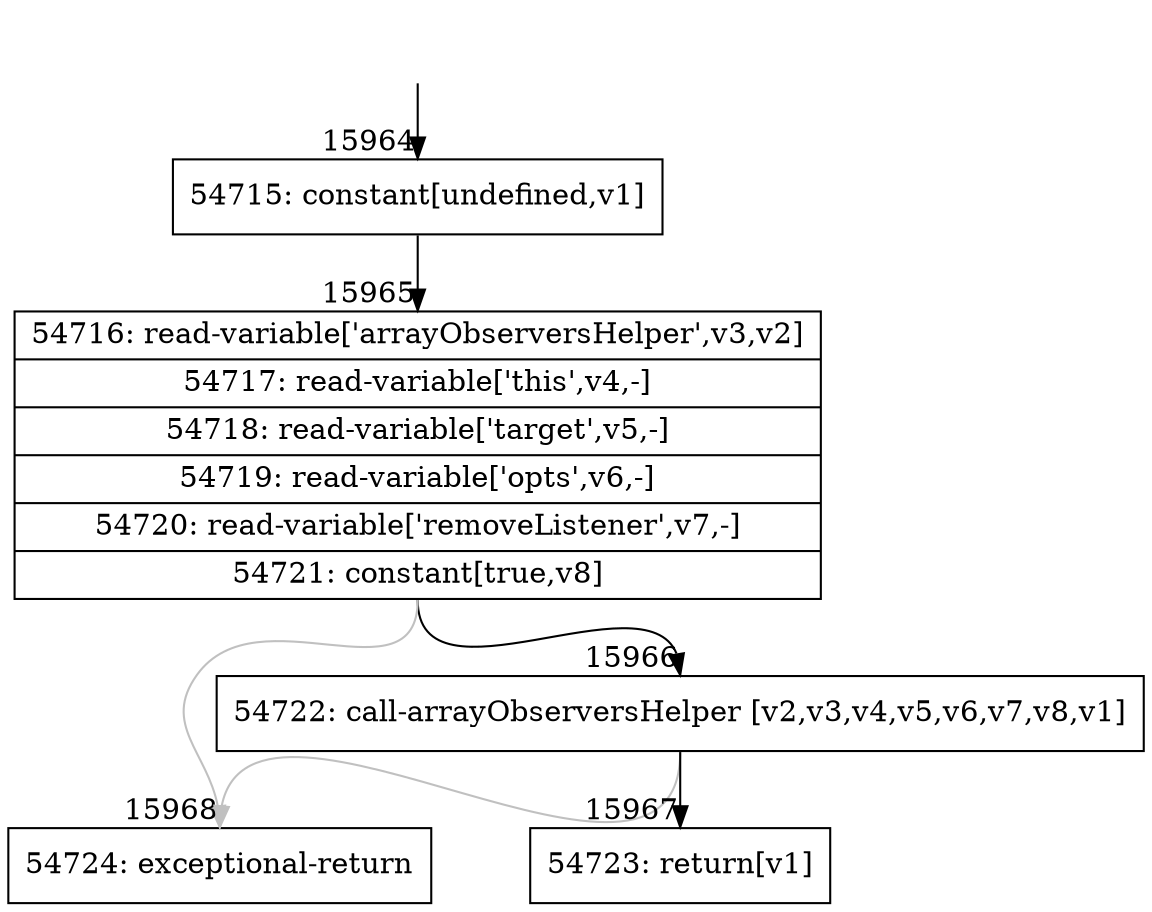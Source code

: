 digraph {
rankdir="TD"
BB_entry1358[shape=none,label=""];
BB_entry1358 -> BB15964 [tailport=s, headport=n, headlabel="    15964"]
BB15964 [shape=record label="{54715: constant[undefined,v1]}" ] 
BB15964 -> BB15965 [tailport=s, headport=n, headlabel="      15965"]
BB15965 [shape=record label="{54716: read-variable['arrayObserversHelper',v3,v2]|54717: read-variable['this',v4,-]|54718: read-variable['target',v5,-]|54719: read-variable['opts',v6,-]|54720: read-variable['removeListener',v7,-]|54721: constant[true,v8]}" ] 
BB15965 -> BB15966 [tailport=s, headport=n, headlabel="      15966"]
BB15965 -> BB15968 [tailport=s, headport=n, color=gray, headlabel="      15968"]
BB15966 [shape=record label="{54722: call-arrayObserversHelper [v2,v3,v4,v5,v6,v7,v8,v1]}" ] 
BB15966 -> BB15967 [tailport=s, headport=n, headlabel="      15967"]
BB15966 -> BB15968 [tailport=s, headport=n, color=gray]
BB15967 [shape=record label="{54723: return[v1]}" ] 
BB15968 [shape=record label="{54724: exceptional-return}" ] 
//#$~ 29587
}
